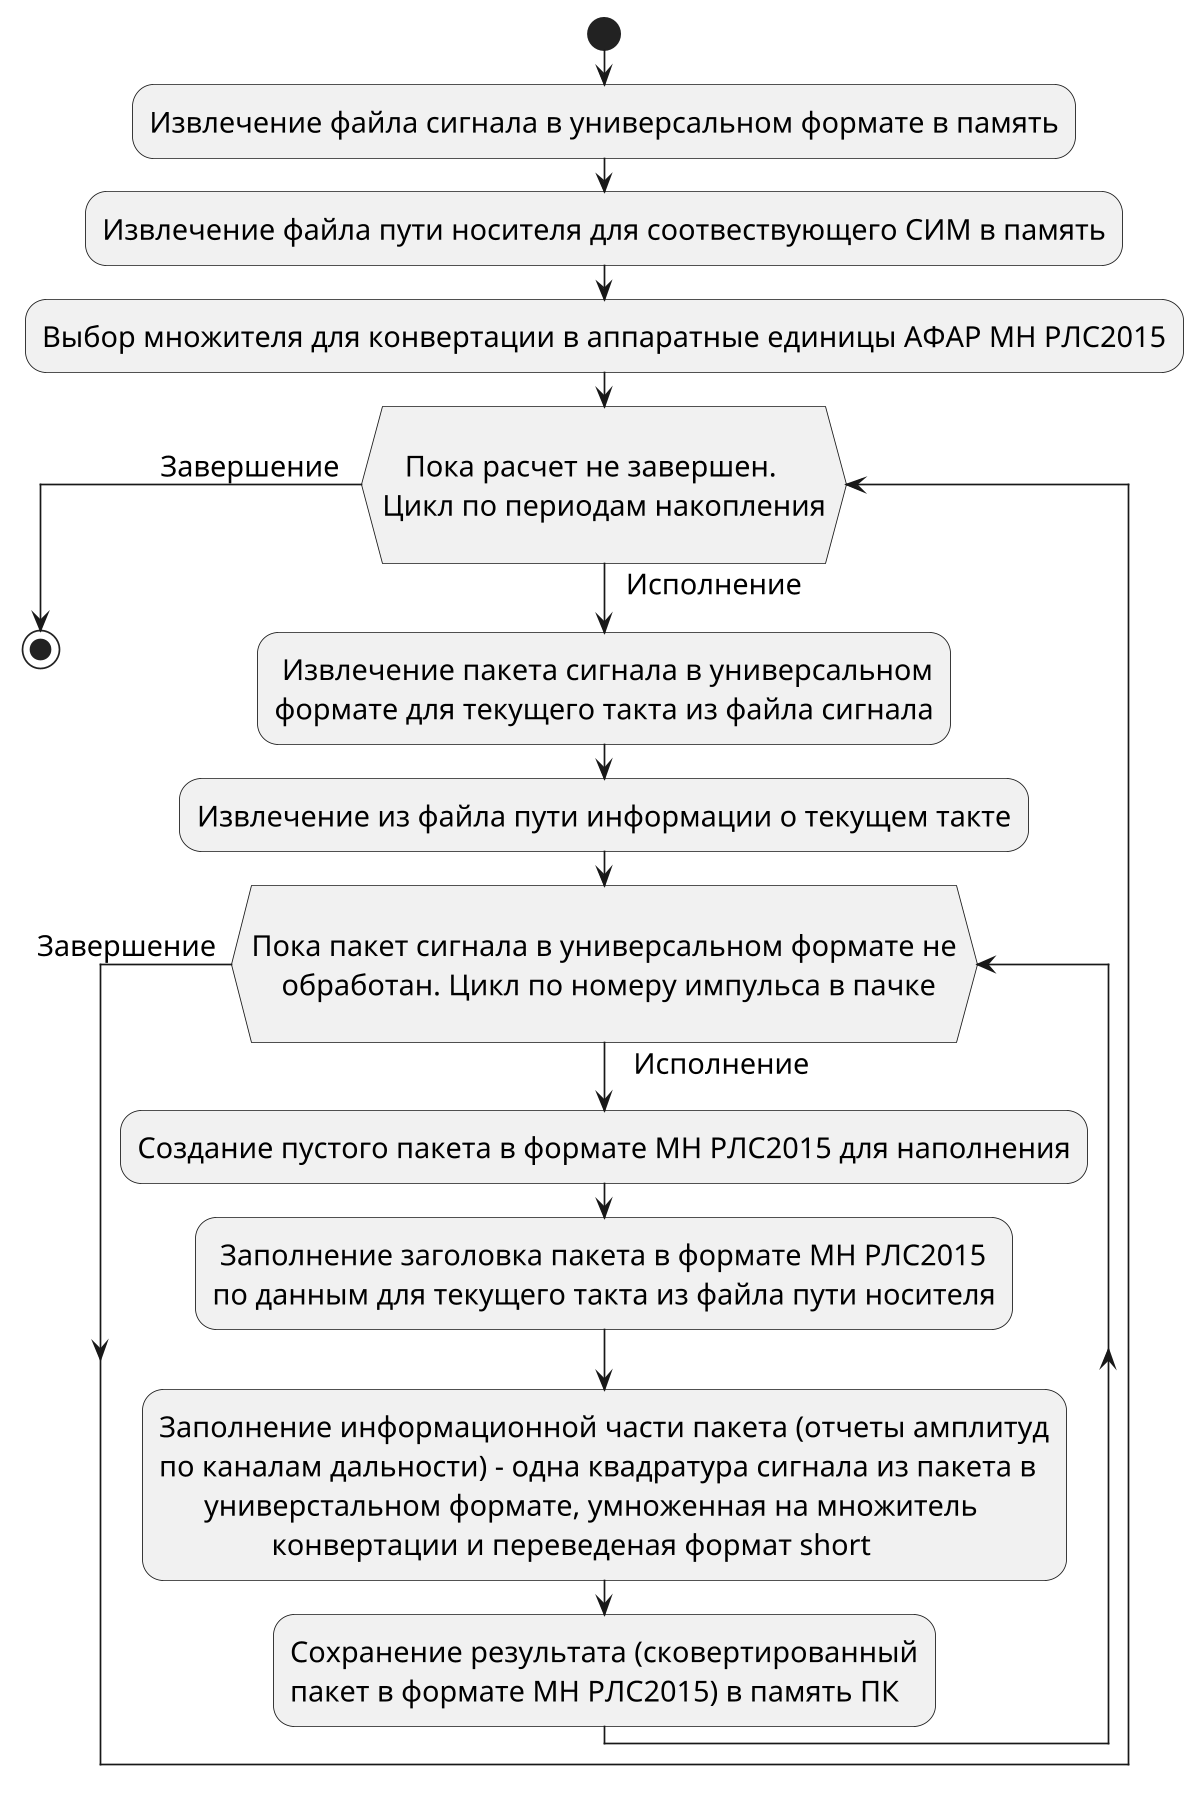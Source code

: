 @startuml
skinparam activityFontSize 17
skinparam activityDiamondFontSize 17
skinparam activityArrowFontSize 17
scale 1200 width
start
:Извлечение файла сигнала в универсальном формате в память;
:Извлечение файла пути носителя для соотвествующего СИМ в память;
:Выбор множителя для конвертации в аппаратные единицы АФАР МН РЛС2015;
while (\n   Пока расчет не завершен.\nЦикл по периодам накопления\n) is (  Исполнение)
    : Извлечение пакета сигнала в универсальном\nформате для текущего такта из файла сигнала;
    :Извлечение из файла пути информации о текущем такте;

    while (\nПока пакет сигнала в универсальном формате не\n    обработан. Цикл по номеру импульса в пачке\n) is (   Исполнение)
        :Создание пустого пакета в формате МН РЛС2015 для наполнения;
        : Заполнение заголовка пакета в формате МН РЛС2015\nпо данным для текущего такта из файла пути носителя;
        :Заполнение информационной части пакета (отчеты амплитуд\nпо каналам дальности) - одна квадратура сигнала из пакета в\n      универстальном формате, умноженная на множитель\n               конвертации и переведеная формат short;
        :Сохранение результата (сковертированный\nпакет в формате МН РЛС2015) в память ПК ;
    endwhile (Завершение  )
endwhile (Завершение   )

stop
@enduml